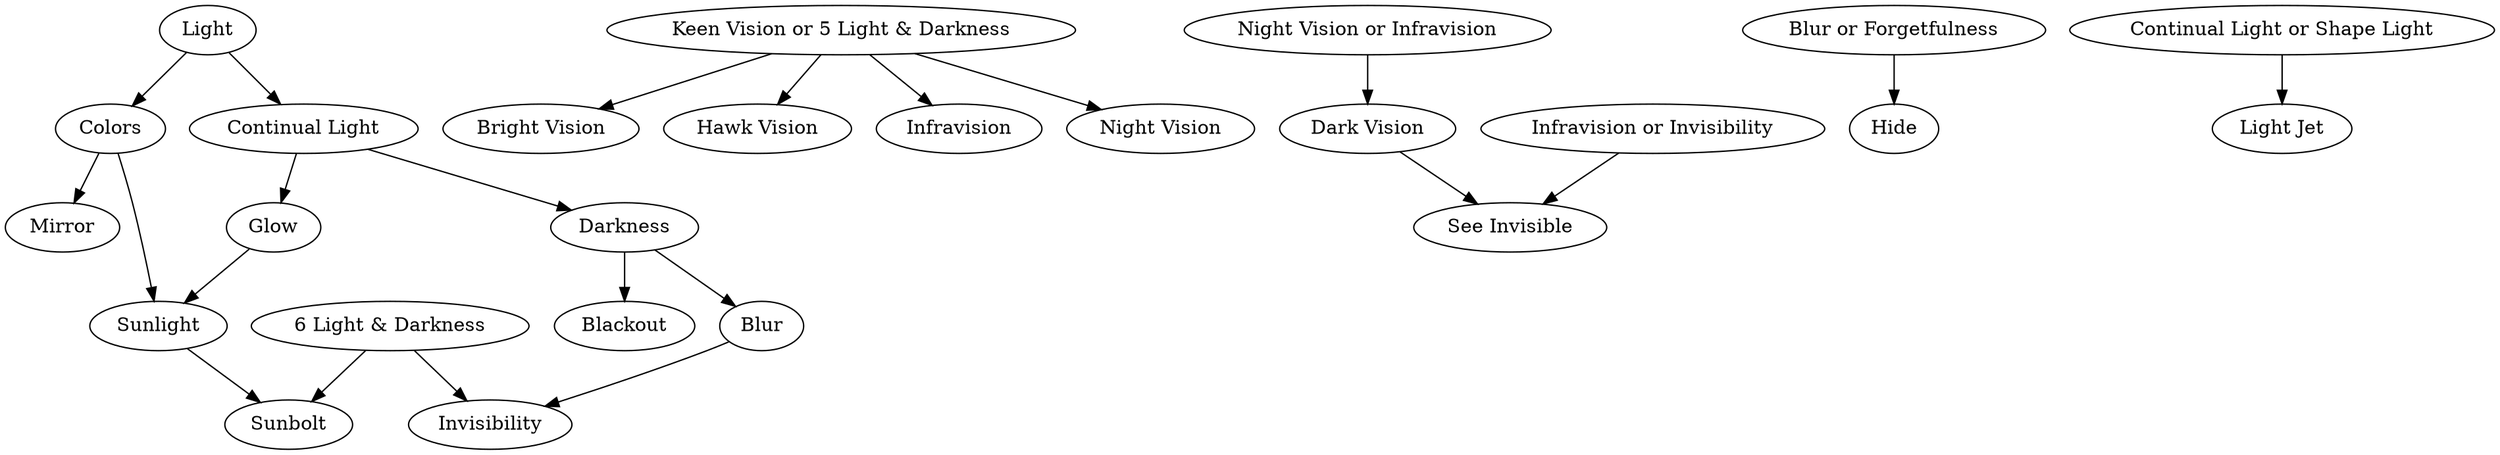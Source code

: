 digraph {
    "Darkness" -> { "Blackout", "Blur" }
    "Keen Vision or 5 Light & Darkness" -> { "Bright Vision", "Hawk Vision", "Infravision", "Night Vision" }
    "Light" -> { "Colors", "Continual Light" }
    "Night Vision or Infravision" -> { "Dark Vision" }
    "Continual Light" -> { "Darkness", "Glow" }
    "Blur or Forgetfulness" -> { "Hide" }
    "6 Light & Darkness" -> { "Invisibility", "Sunbolt" }
    "Blur" -> { "Invisibility" }
    "Continual Light or Shape Light" -> { "Light Jet" }
    "Colors" -> { "Mirror", "Sunlight" }
    "Infravision or Invisibility" -> { "See Invisible" }
    "Dark Vision" -> { "See Invisible" }
    "Sunlight" -> { "Sunbolt" }
    "Glow" -> { "Sunlight" }
}
